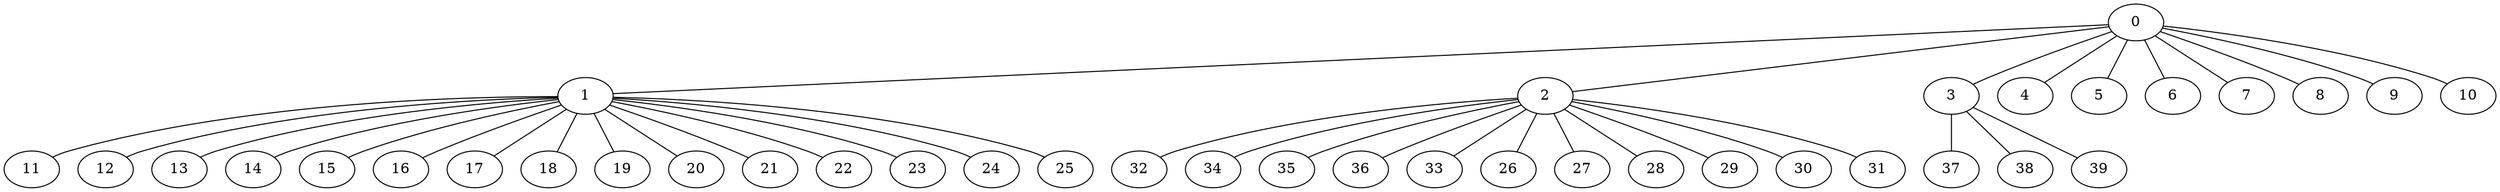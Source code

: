 
graph graphname {
    0 -- 1
0 -- 2
0 -- 3
0 -- 4
0 -- 5
0 -- 6
0 -- 7
0 -- 8
0 -- 9
0 -- 10
1 -- 11
1 -- 12
1 -- 13
1 -- 14
1 -- 15
1 -- 16
1 -- 17
1 -- 18
1 -- 19
1 -- 20
1 -- 21
1 -- 22
1 -- 23
1 -- 24
1 -- 25
2 -- 32
2 -- 34
2 -- 35
2 -- 36
2 -- 33
2 -- 26
2 -- 27
2 -- 28
2 -- 29
2 -- 30
2 -- 31
3 -- 37
3 -- 38
3 -- 39

}
